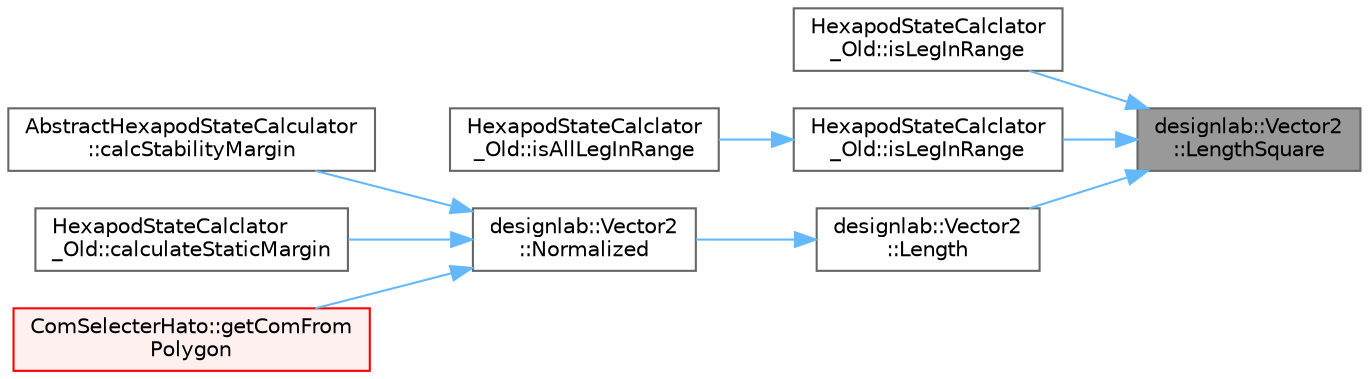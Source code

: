 digraph "designlab::Vector2::LengthSquare"
{
 // LATEX_PDF_SIZE
  bgcolor="transparent";
  edge [fontname=Helvetica,fontsize=10,labelfontname=Helvetica,labelfontsize=10];
  node [fontname=Helvetica,fontsize=10,shape=box,height=0.2,width=0.4];
  rankdir="RL";
  Node1 [id="Node000001",label="designlab::Vector2\l::LengthSquare",height=0.2,width=0.4,color="gray40", fillcolor="grey60", style="filled", fontcolor="black",tooltip="このベクトルの長さの2乗を返す"];
  Node1 -> Node2 [id="edge1_Node000001_Node000002",dir="back",color="steelblue1",style="solid",tooltip=" "];
  Node2 [id="Node000002",label="HexapodStateCalclator\l_Old::isLegInRange",height=0.2,width=0.4,color="grey40", fillcolor="white", style="filled",URL="$class_hexapod_state_calclator___old.html#a353ca8ecdae20c492077e1173a27af58",tooltip="脚が可動範囲内かチェックする．速度重視のため，ざっくりとした計算を行う．"];
  Node1 -> Node3 [id="edge2_Node000001_Node000003",dir="back",color="steelblue1",style="solid",tooltip=" "];
  Node3 [id="Node000003",label="HexapodStateCalclator\l_Old::isLegInRange",height=0.2,width=0.4,color="grey40", fillcolor="white", style="filled",URL="$class_hexapod_state_calclator___old.html#a4606043fd85413e10d2bff6a148c6681",tooltip="脚が可動範囲内かチェックする．速度重視のため，ざっくりとした計算を行う．"];
  Node3 -> Node4 [id="edge3_Node000003_Node000004",dir="back",color="steelblue1",style="solid",tooltip=" "];
  Node4 [id="Node000004",label="HexapodStateCalclator\l_Old::isAllLegInRange",height=0.2,width=0.4,color="grey40", fillcolor="white", style="filled",URL="$class_hexapod_state_calclator___old.html#a4ae24cc2f95f8a2b6771be98bb2df10f",tooltip="全ての接地脚が可動範囲内かチェックする．速度重視のため，ざっくりとした計算を行う．"];
  Node1 -> Node5 [id="edge4_Node000001_Node000005",dir="back",color="steelblue1",style="solid",tooltip=" "];
  Node5 [id="Node000005",label="designlab::Vector2\l::Length",height=0.2,width=0.4,color="grey40", fillcolor="white", style="filled",URL="$structdesignlab_1_1_vector2.html#a93efc08761d0e68557fa4bcccacba843",tooltip="このベクトルの長さを返す"];
  Node5 -> Node6 [id="edge5_Node000005_Node000006",dir="back",color="steelblue1",style="solid",tooltip=" "];
  Node6 [id="Node000006",label="designlab::Vector2\l::Normalized",height=0.2,width=0.4,color="grey40", fillcolor="white", style="filled",URL="$structdesignlab_1_1_vector2.html#a5e5ac52da083256f0c976aa89b552393",tooltip="このベクトルを正規化したベクトルを返す"];
  Node6 -> Node7 [id="edge6_Node000006_Node000007",dir="back",color="steelblue1",style="solid",tooltip=" "];
  Node7 [id="Node000007",label="AbstractHexapodStateCalculator\l::calcStabilityMargin",height=0.2,width=0.4,color="grey40", fillcolor="white", style="filled",URL="$class_abstract_hexapod_state_calculator.html#ac6ef75d98963f3f7a7f73f7074925af5",tooltip="【スレッドセーフ】安定余裕(Stability Margin))を計算する．詳しくは「不整地における歩行機械の静的安定性評価基準」という論文を読んで欲しい   接地脚を繋いで作られる多角形の辺と重心の距..."];
  Node6 -> Node8 [id="edge7_Node000006_Node000008",dir="back",color="steelblue1",style="solid",tooltip=" "];
  Node8 [id="Node000008",label="HexapodStateCalclator\l_Old::calculateStaticMargin",height=0.2,width=0.4,color="grey40", fillcolor="white", style="filled",URL="$class_hexapod_state_calclator___old.html#afca14fd8aba00dee061b81981f6a1214",tooltip="静的安定余裕を計算する．"];
  Node6 -> Node9 [id="edge8_Node000006_Node000009",dir="back",color="steelblue1",style="solid",tooltip=" "];
  Node9 [id="Node000009",label="ComSelecterHato::getComFrom\lPolygon",height=0.2,width=0.4,color="red", fillcolor="#FFF0F0", style="filled",URL="$class_com_selecter_hato.html#aeca84ba1278b85b88bf741e40cab0bba",tooltip="重心を求める"];
}
